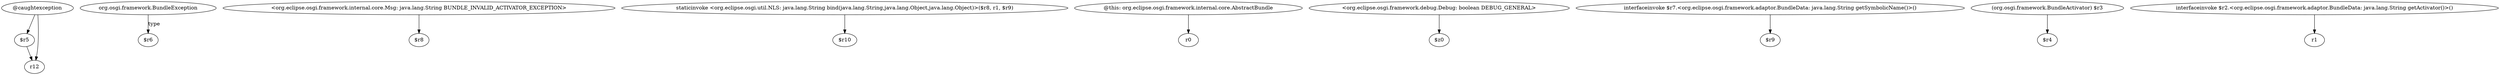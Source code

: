 digraph g {
0[label="$r5"]
1[label="r12"]
0->1[label=""]
2[label="@caughtexception"]
2->0[label=""]
3[label="org.osgi.framework.BundleException"]
4[label="$r6"]
3->4[label="type"]
5[label="<org.eclipse.osgi.framework.internal.core.Msg: java.lang.String BUNDLE_INVALID_ACTIVATOR_EXCEPTION>"]
6[label="$r8"]
5->6[label=""]
7[label="staticinvoke <org.eclipse.osgi.util.NLS: java.lang.String bind(java.lang.String,java.lang.Object,java.lang.Object)>($r8, r1, $r9)"]
8[label="$r10"]
7->8[label=""]
2->1[label=""]
9[label="@this: org.eclipse.osgi.framework.internal.core.AbstractBundle"]
10[label="r0"]
9->10[label=""]
11[label="<org.eclipse.osgi.framework.debug.Debug: boolean DEBUG_GENERAL>"]
12[label="$z0"]
11->12[label=""]
13[label="interfaceinvoke $r7.<org.eclipse.osgi.framework.adaptor.BundleData: java.lang.String getSymbolicName()>()"]
14[label="$r9"]
13->14[label=""]
15[label="(org.osgi.framework.BundleActivator) $r3"]
16[label="$r4"]
15->16[label=""]
17[label="interfaceinvoke $r2.<org.eclipse.osgi.framework.adaptor.BundleData: java.lang.String getActivator()>()"]
18[label="r1"]
17->18[label=""]
}